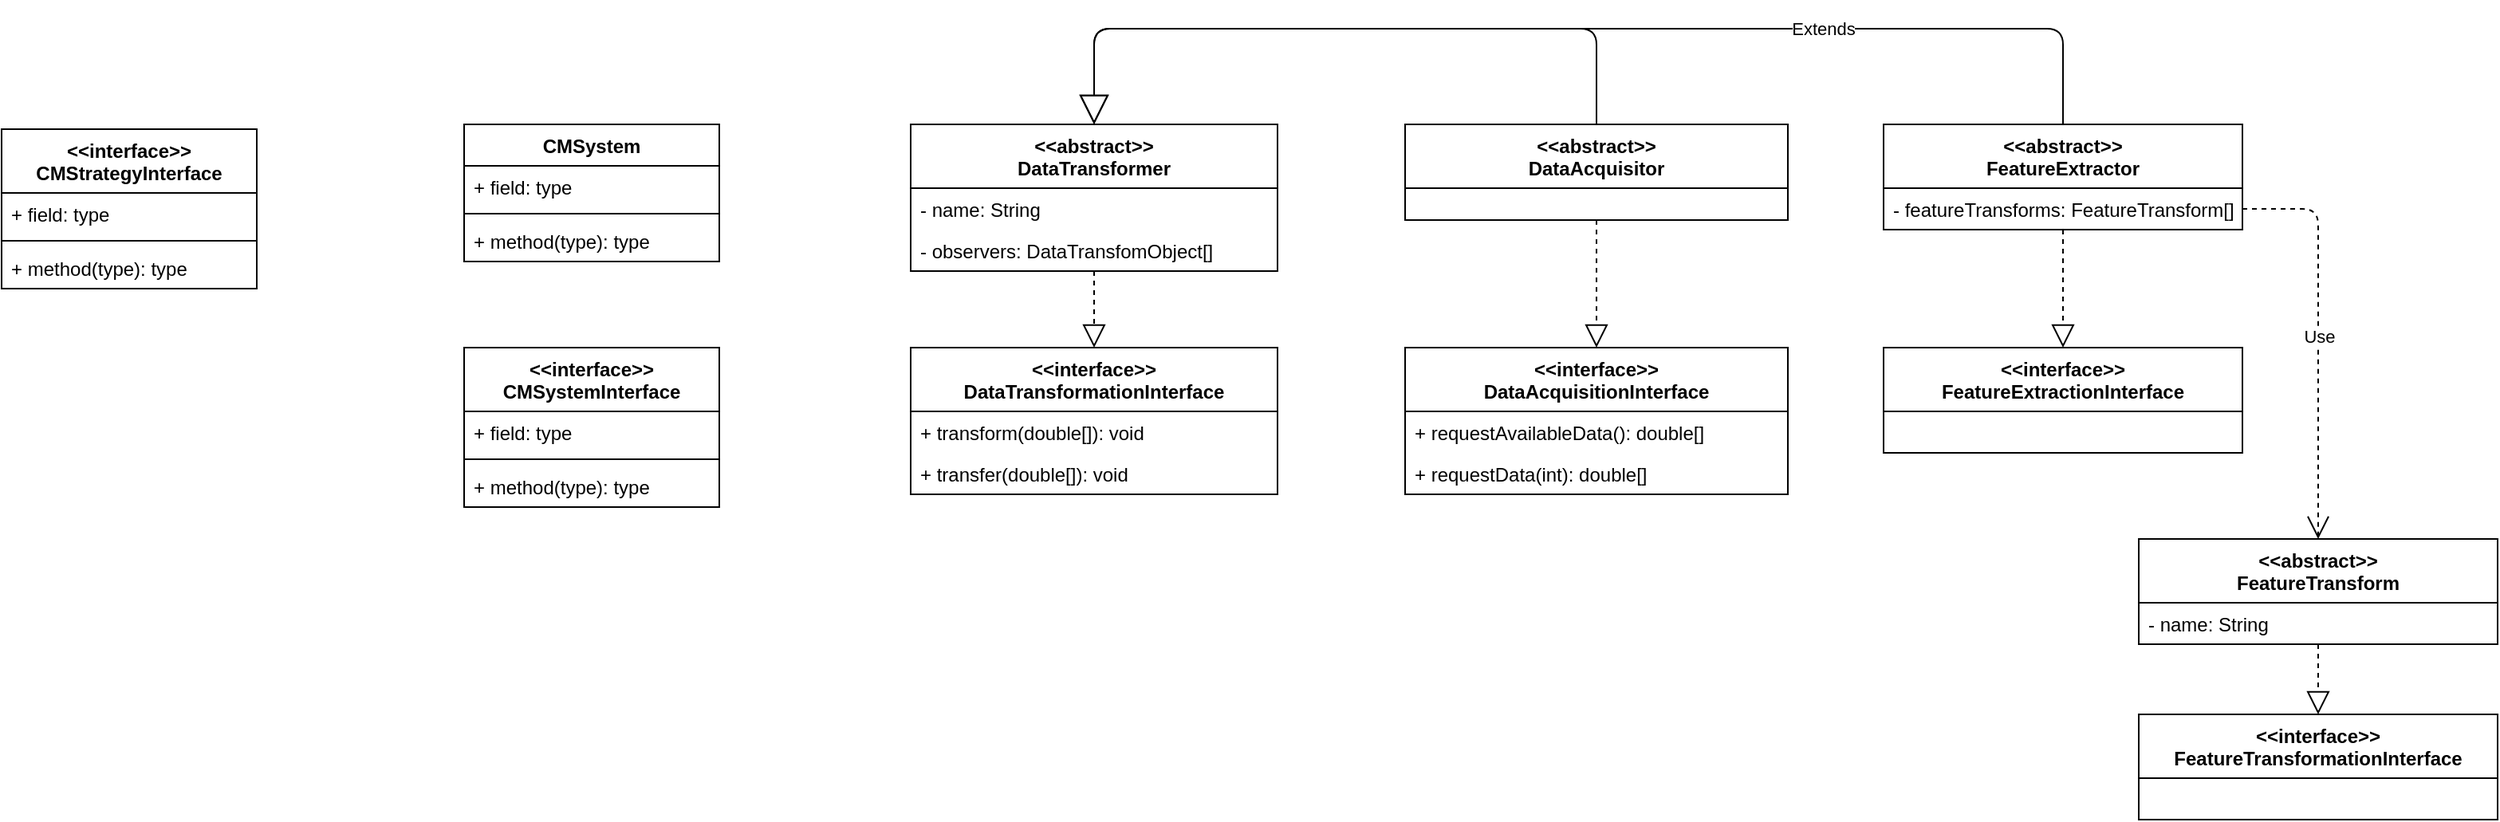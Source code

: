 <mxfile version="13.2.4" type="device" pages="2"><diagram id="Lfu4f5LkRAOWJ9PssMMm" name="Page-1"><mxGraphModel dx="1662" dy="832" grid="1" gridSize="10" guides="1" tooltips="1" connect="1" arrows="1" fold="1" page="1" pageScale="1" pageWidth="1169" pageHeight="1654" math="0" shadow="0"><root><mxCell id="0"/><mxCell id="1" parent="0"/><mxCell id="08nrekPemA0A7BpLR1cq-20" value="Extends" style="endArrow=block;endSize=16;endFill=0;html=1;exitX=0.5;exitY=0;exitDx=0;exitDy=0;edgeStyle=orthogonalEdgeStyle;entryX=0.5;entryY=0;entryDx=0;entryDy=0;" edge="1" parent="1" source="08nrekPemA0A7BpLR1cq-13" target="08nrekPemA0A7BpLR1cq-6"><mxGeometry x="-0.418" width="160" relative="1" as="geometry"><mxPoint x="1140" y="450" as="sourcePoint"/><mxPoint x="750" y="80" as="targetPoint"/><Array as="points"><mxPoint x="1333" y="50"/><mxPoint x="725" y="50"/></Array><mxPoint x="1" as="offset"/></mxGeometry></mxCell><mxCell id="08nrekPemA0A7BpLR1cq-6" value="&lt;&lt;abstract&gt;&gt;&#10;DataTransformer" style="swimlane;fontStyle=1;align=center;verticalAlign=top;childLayout=stackLayout;horizontal=1;startSize=40;horizontalStack=0;resizeParent=1;resizeParentMax=0;resizeLast=0;collapsible=1;marginBottom=0;" vertex="1" parent="1"><mxGeometry x="610" y="110" width="230" height="92" as="geometry"/></mxCell><mxCell id="08nrekPemA0A7BpLR1cq-24" value="- name: String" style="text;strokeColor=none;fillColor=none;align=left;verticalAlign=top;spacingLeft=4;spacingRight=4;overflow=hidden;rotatable=0;points=[[0,0.5],[1,0.5]];portConstraint=eastwest;" vertex="1" parent="08nrekPemA0A7BpLR1cq-6"><mxGeometry y="40" width="230" height="26" as="geometry"/></mxCell><mxCell id="08nrekPemA0A7BpLR1cq-23" value="- observers: DataTransfomObject[]" style="text;strokeColor=none;fillColor=none;align=left;verticalAlign=top;spacingLeft=4;spacingRight=4;overflow=hidden;rotatable=0;points=[[0,0.5],[1,0.5]];portConstraint=eastwest;" vertex="1" parent="08nrekPemA0A7BpLR1cq-6"><mxGeometry y="66" width="230" height="26" as="geometry"/></mxCell><mxCell id="dBo1FwBS5aJN_Spaipeg-18" value="&lt;&lt;interface&gt;&gt;&#10;DataTransformationInterface" style="swimlane;fontStyle=1;align=center;verticalAlign=top;childLayout=stackLayout;horizontal=1;startSize=40;horizontalStack=0;resizeParent=1;resizeParentMax=0;resizeLast=0;collapsible=1;marginBottom=0;" parent="1" vertex="1"><mxGeometry x="610" y="250" width="230" height="92" as="geometry"/></mxCell><mxCell id="dBo1FwBS5aJN_Spaipeg-19" value="+ transform(double[]): void" style="text;strokeColor=none;fillColor=none;align=left;verticalAlign=top;spacingLeft=4;spacingRight=4;overflow=hidden;rotatable=0;points=[[0,0.5],[1,0.5]];portConstraint=eastwest;" parent="dBo1FwBS5aJN_Spaipeg-18" vertex="1"><mxGeometry y="40" width="230" height="26" as="geometry"/></mxCell><mxCell id="08nrekPemA0A7BpLR1cq-5" value="+ transfer(double[]): void" style="text;strokeColor=none;fillColor=none;align=left;verticalAlign=top;spacingLeft=4;spacingRight=4;overflow=hidden;rotatable=0;points=[[0,0.5],[1,0.5]];portConstraint=eastwest;" vertex="1" parent="dBo1FwBS5aJN_Spaipeg-18"><mxGeometry y="66" width="230" height="26" as="geometry"/></mxCell><mxCell id="08nrekPemA0A7BpLR1cq-17" value="&lt;&lt;interface&gt;&gt;&#10;FeatureExtractionInterface" style="swimlane;fontStyle=1;align=center;verticalAlign=top;childLayout=stackLayout;horizontal=1;startSize=40;horizontalStack=0;resizeParent=1;resizeParentMax=0;resizeLast=0;collapsible=1;marginBottom=0;" vertex="1" parent="1"><mxGeometry x="1220" y="250" width="225" height="66" as="geometry"/></mxCell><mxCell id="08nrekPemA0A7BpLR1cq-1" value="&lt;&lt;abstract&gt;&gt;&#10;DataAcquisitor" style="swimlane;fontStyle=1;align=center;verticalAlign=top;childLayout=stackLayout;horizontal=1;startSize=40;horizontalStack=0;resizeParent=1;resizeParentMax=0;resizeLast=0;collapsible=1;marginBottom=0;" vertex="1" parent="1"><mxGeometry x="920" y="110" width="240" height="60" as="geometry"/></mxCell><mxCell id="dBo1FwBS5aJN_Spaipeg-14" value="&lt;&lt;interface&gt;&gt;&#10;DataAcquisitionInterface" style="swimlane;fontStyle=1;align=center;verticalAlign=top;childLayout=stackLayout;horizontal=1;startSize=40;horizontalStack=0;resizeParent=1;resizeParentMax=0;resizeLast=0;collapsible=1;marginBottom=0;" parent="1" vertex="1"><mxGeometry x="920" y="250" width="240" height="92" as="geometry"/></mxCell><mxCell id="08nrekPemA0A7BpLR1cq-10" value="+ requestAvailableData(): double[]" style="text;strokeColor=none;fillColor=none;align=left;verticalAlign=top;spacingLeft=4;spacingRight=4;overflow=hidden;rotatable=0;points=[[0,0.5],[1,0.5]];portConstraint=eastwest;" vertex="1" parent="dBo1FwBS5aJN_Spaipeg-14"><mxGeometry y="40" width="240" height="26" as="geometry"/></mxCell><mxCell id="08nrekPemA0A7BpLR1cq-11" value="+ requestData(int): double[]" style="text;strokeColor=none;fillColor=none;align=left;verticalAlign=top;spacingLeft=4;spacingRight=4;overflow=hidden;rotatable=0;points=[[0,0.5],[1,0.5]];portConstraint=eastwest;" vertex="1" parent="dBo1FwBS5aJN_Spaipeg-14"><mxGeometry y="66" width="240" height="26" as="geometry"/></mxCell><mxCell id="08nrekPemA0A7BpLR1cq-13" value="&lt;&lt;abstract&gt;&gt;&#10;FeatureExtractor" style="swimlane;fontStyle=1;align=center;verticalAlign=top;childLayout=stackLayout;horizontal=1;startSize=40;horizontalStack=0;resizeParent=1;resizeParentMax=0;resizeLast=0;collapsible=1;marginBottom=0;" vertex="1" parent="1"><mxGeometry x="1220" y="110" width="225" height="66" as="geometry"/></mxCell><mxCell id="08nrekPemA0A7BpLR1cq-26" value="- featureTransforms: FeatureTransform[]" style="text;strokeColor=none;fillColor=none;align=left;verticalAlign=top;spacingLeft=4;spacingRight=4;overflow=hidden;rotatable=0;points=[[0,0.5],[1,0.5]];portConstraint=eastwest;" vertex="1" parent="08nrekPemA0A7BpLR1cq-13"><mxGeometry y="40" width="225" height="26" as="geometry"/></mxCell><mxCell id="08nrekPemA0A7BpLR1cq-16" value="" style="endArrow=block;endSize=16;endFill=0;html=1;exitX=0.5;exitY=0;exitDx=0;exitDy=0;edgeStyle=orthogonalEdgeStyle;entryX=0.5;entryY=0;entryDx=0;entryDy=0;" edge="1" parent="1" source="08nrekPemA0A7BpLR1cq-1" target="08nrekPemA0A7BpLR1cq-6"><mxGeometry x="0.011" y="-50" width="160" relative="1" as="geometry"><mxPoint x="670" y="410" as="sourcePoint"/><mxPoint x="650" y="70" as="targetPoint"/><Array as="points"><mxPoint x="1040" y="50"/><mxPoint x="725" y="50"/></Array><mxPoint as="offset"/></mxGeometry></mxCell><mxCell id="08nrekPemA0A7BpLR1cq-21" value="" style="endArrow=block;dashed=1;endFill=0;endSize=12;html=1;entryX=0.5;entryY=0;entryDx=0;entryDy=0;exitX=0.5;exitY=1;exitDx=0;exitDy=0;" edge="1" parent="1" source="08nrekPemA0A7BpLR1cq-6" target="dBo1FwBS5aJN_Spaipeg-18"><mxGeometry width="160" relative="1" as="geometry"><mxPoint x="722.5" y="202" as="sourcePoint"/><mxPoint x="910" y="430" as="targetPoint"/></mxGeometry></mxCell><mxCell id="08nrekPemA0A7BpLR1cq-22" value="" style="endArrow=block;dashed=1;endFill=0;endSize=12;html=1;exitX=0.5;exitY=1;exitDx=0;exitDy=0;entryX=0.5;entryY=0;entryDx=0;entryDy=0;" edge="1" parent="1" source="08nrekPemA0A7BpLR1cq-1" target="dBo1FwBS5aJN_Spaipeg-14"><mxGeometry width="160" relative="1" as="geometry"><mxPoint x="960" y="420" as="sourcePoint"/><mxPoint x="1120" y="420" as="targetPoint"/></mxGeometry></mxCell><mxCell id="08nrekPemA0A7BpLR1cq-25" value="" style="endArrow=block;dashed=1;endFill=0;endSize=12;html=1;exitX=0.5;exitY=1;exitDx=0;exitDy=0;entryX=0.5;entryY=0;entryDx=0;entryDy=0;" edge="1" parent="1" source="08nrekPemA0A7BpLR1cq-13" target="08nrekPemA0A7BpLR1cq-17"><mxGeometry width="160" relative="1" as="geometry"><mxPoint x="1250" y="380" as="sourcePoint"/><mxPoint x="1410" y="380" as="targetPoint"/></mxGeometry></mxCell><mxCell id="08nrekPemA0A7BpLR1cq-27" value="&lt;&lt;abstract&gt;&gt;&#10;FeatureTransform" style="swimlane;fontStyle=1;align=center;verticalAlign=top;childLayout=stackLayout;horizontal=1;startSize=40;horizontalStack=0;resizeParent=1;resizeParentMax=0;resizeLast=0;collapsible=1;marginBottom=0;" vertex="1" parent="1"><mxGeometry x="1380" y="370" width="225" height="66" as="geometry"/></mxCell><mxCell id="08nrekPemA0A7BpLR1cq-32" value="- name: String" style="text;strokeColor=none;fillColor=none;align=left;verticalAlign=top;spacingLeft=4;spacingRight=4;overflow=hidden;rotatable=0;points=[[0,0.5],[1,0.5]];portConstraint=eastwest;" vertex="1" parent="08nrekPemA0A7BpLR1cq-27"><mxGeometry y="40" width="225" height="26" as="geometry"/></mxCell><mxCell id="08nrekPemA0A7BpLR1cq-30" value="&lt;&lt;interface&gt;&gt;&#10;FeatureTransformationInterface" style="swimlane;fontStyle=1;align=center;verticalAlign=top;childLayout=stackLayout;horizontal=1;startSize=40;horizontalStack=0;resizeParent=1;resizeParentMax=0;resizeLast=0;collapsible=1;marginBottom=0;" vertex="1" parent="1"><mxGeometry x="1380" y="480" width="225" height="66" as="geometry"/></mxCell><mxCell id="08nrekPemA0A7BpLR1cq-31" value="" style="endArrow=block;dashed=1;endFill=0;endSize=12;html=1;exitX=0.5;exitY=1;exitDx=0;exitDy=0;entryX=0.5;entryY=0;entryDx=0;entryDy=0;" edge="1" parent="1" source="08nrekPemA0A7BpLR1cq-27" target="08nrekPemA0A7BpLR1cq-30"><mxGeometry width="160" relative="1" as="geometry"><mxPoint x="1450" y="450" as="sourcePoint"/><mxPoint x="1230" y="480" as="targetPoint"/></mxGeometry></mxCell><mxCell id="08nrekPemA0A7BpLR1cq-33" value="Use" style="endArrow=open;endSize=12;dashed=1;html=1;exitX=1;exitY=0.5;exitDx=0;exitDy=0;entryX=0.5;entryY=0;entryDx=0;entryDy=0;edgeStyle=orthogonalEdgeStyle;" edge="1" parent="1" source="08nrekPemA0A7BpLR1cq-26" target="08nrekPemA0A7BpLR1cq-27"><mxGeometry width="160" relative="1" as="geometry"><mxPoint x="1520" y="300" as="sourcePoint"/><mxPoint x="1680" y="300" as="targetPoint"/></mxGeometry></mxCell><mxCell id="dBo1FwBS5aJN_Spaipeg-10" value="&lt;&lt;interface&gt;&gt;&#10;CMStrategyInterface" style="swimlane;fontStyle=1;align=center;verticalAlign=top;childLayout=stackLayout;horizontal=1;startSize=40;horizontalStack=0;resizeParent=1;resizeParentMax=0;resizeLast=0;collapsible=1;marginBottom=0;" parent="1" vertex="1"><mxGeometry x="40" y="113" width="160" height="100" as="geometry"/></mxCell><mxCell id="dBo1FwBS5aJN_Spaipeg-11" value="+ field: type" style="text;strokeColor=none;fillColor=none;align=left;verticalAlign=top;spacingLeft=4;spacingRight=4;overflow=hidden;rotatable=0;points=[[0,0.5],[1,0.5]];portConstraint=eastwest;" parent="dBo1FwBS5aJN_Spaipeg-10" vertex="1"><mxGeometry y="40" width="160" height="26" as="geometry"/></mxCell><mxCell id="dBo1FwBS5aJN_Spaipeg-12" value="" style="line;strokeWidth=1;fillColor=none;align=left;verticalAlign=middle;spacingTop=-1;spacingLeft=3;spacingRight=3;rotatable=0;labelPosition=right;points=[];portConstraint=eastwest;" parent="dBo1FwBS5aJN_Spaipeg-10" vertex="1"><mxGeometry y="66" width="160" height="8" as="geometry"/></mxCell><mxCell id="dBo1FwBS5aJN_Spaipeg-13" value="+ method(type): type" style="text;strokeColor=none;fillColor=none;align=left;verticalAlign=top;spacingLeft=4;spacingRight=4;overflow=hidden;rotatable=0;points=[[0,0.5],[1,0.5]];portConstraint=eastwest;" parent="dBo1FwBS5aJN_Spaipeg-10" vertex="1"><mxGeometry y="74" width="160" height="26" as="geometry"/></mxCell><mxCell id="dBo1FwBS5aJN_Spaipeg-1" value="CMSystem" style="swimlane;fontStyle=1;align=center;verticalAlign=top;childLayout=stackLayout;horizontal=1;startSize=26;horizontalStack=0;resizeParent=1;resizeParentMax=0;resizeLast=0;collapsible=1;marginBottom=0;" parent="1" vertex="1"><mxGeometry x="330" y="110" width="160" height="86" as="geometry"/></mxCell><mxCell id="dBo1FwBS5aJN_Spaipeg-2" value="+ field: type" style="text;strokeColor=none;fillColor=none;align=left;verticalAlign=top;spacingLeft=4;spacingRight=4;overflow=hidden;rotatable=0;points=[[0,0.5],[1,0.5]];portConstraint=eastwest;" parent="dBo1FwBS5aJN_Spaipeg-1" vertex="1"><mxGeometry y="26" width="160" height="26" as="geometry"/></mxCell><mxCell id="dBo1FwBS5aJN_Spaipeg-3" value="" style="line;strokeWidth=1;fillColor=none;align=left;verticalAlign=middle;spacingTop=-1;spacingLeft=3;spacingRight=3;rotatable=0;labelPosition=right;points=[];portConstraint=eastwest;" parent="dBo1FwBS5aJN_Spaipeg-1" vertex="1"><mxGeometry y="52" width="160" height="8" as="geometry"/></mxCell><mxCell id="dBo1FwBS5aJN_Spaipeg-4" value="+ method(type): type" style="text;strokeColor=none;fillColor=none;align=left;verticalAlign=top;spacingLeft=4;spacingRight=4;overflow=hidden;rotatable=0;points=[[0,0.5],[1,0.5]];portConstraint=eastwest;" parent="dBo1FwBS5aJN_Spaipeg-1" vertex="1"><mxGeometry y="60" width="160" height="26" as="geometry"/></mxCell><mxCell id="dBo1FwBS5aJN_Spaipeg-5" value="&lt;&lt;interface&gt;&gt;&#10;CMSystemInterface" style="swimlane;fontStyle=1;align=center;verticalAlign=top;childLayout=stackLayout;horizontal=1;startSize=40;horizontalStack=0;resizeParent=1;resizeParentMax=0;resizeLast=0;collapsible=1;marginBottom=0;" parent="1" vertex="1"><mxGeometry x="330" y="250" width="160" height="100" as="geometry"/></mxCell><mxCell id="dBo1FwBS5aJN_Spaipeg-6" value="+ field: type" style="text;strokeColor=none;fillColor=none;align=left;verticalAlign=top;spacingLeft=4;spacingRight=4;overflow=hidden;rotatable=0;points=[[0,0.5],[1,0.5]];portConstraint=eastwest;" parent="dBo1FwBS5aJN_Spaipeg-5" vertex="1"><mxGeometry y="40" width="160" height="26" as="geometry"/></mxCell><mxCell id="dBo1FwBS5aJN_Spaipeg-7" value="" style="line;strokeWidth=1;fillColor=none;align=left;verticalAlign=middle;spacingTop=-1;spacingLeft=3;spacingRight=3;rotatable=0;labelPosition=right;points=[];portConstraint=eastwest;" parent="dBo1FwBS5aJN_Spaipeg-5" vertex="1"><mxGeometry y="66" width="160" height="8" as="geometry"/></mxCell><mxCell id="dBo1FwBS5aJN_Spaipeg-8" value="+ method(type): type" style="text;strokeColor=none;fillColor=none;align=left;verticalAlign=top;spacingLeft=4;spacingRight=4;overflow=hidden;rotatable=0;points=[[0,0.5],[1,0.5]];portConstraint=eastwest;" parent="dBo1FwBS5aJN_Spaipeg-5" vertex="1"><mxGeometry y="74" width="160" height="26" as="geometry"/></mxCell></root></mxGraphModel></diagram><diagram id="j8yWN8KceJpbtouFfyrc" name="Page-2"><mxGraphModel dx="1662" dy="832" grid="1" gridSize="10" guides="1" tooltips="1" connect="1" arrows="1" fold="1" page="1" pageScale="1" pageWidth="1169" pageHeight="1654" math="0" shadow="0"><root><mxCell id="4RKlzPgPYbPOASJSidQU-0"/><mxCell id="4RKlzPgPYbPOASJSidQU-1" parent="4RKlzPgPYbPOASJSidQU-0"/><mxCell id="4RKlzPgPYbPOASJSidQU-2" value="Classname" style="swimlane;fontStyle=1;align=center;verticalAlign=top;childLayout=stackLayout;horizontal=1;startSize=26;horizontalStack=0;resizeParent=1;resizeParentMax=0;resizeLast=0;collapsible=1;marginBottom=0;" vertex="1" parent="4RKlzPgPYbPOASJSidQU-1"><mxGeometry x="410" y="190" width="160" height="86" as="geometry"/></mxCell><mxCell id="4RKlzPgPYbPOASJSidQU-3" value="+ field: type" style="text;strokeColor=none;fillColor=none;align=left;verticalAlign=top;spacingLeft=4;spacingRight=4;overflow=hidden;rotatable=0;points=[[0,0.5],[1,0.5]];portConstraint=eastwest;" vertex="1" parent="4RKlzPgPYbPOASJSidQU-2"><mxGeometry y="26" width="160" height="26" as="geometry"/></mxCell><mxCell id="4RKlzPgPYbPOASJSidQU-4" value="" style="line;strokeWidth=1;fillColor=none;align=left;verticalAlign=middle;spacingTop=-1;spacingLeft=3;spacingRight=3;rotatable=0;labelPosition=right;points=[];portConstraint=eastwest;" vertex="1" parent="4RKlzPgPYbPOASJSidQU-2"><mxGeometry y="52" width="160" height="8" as="geometry"/></mxCell><mxCell id="4RKlzPgPYbPOASJSidQU-5" value="+ method(type): type" style="text;strokeColor=none;fillColor=none;align=left;verticalAlign=top;spacingLeft=4;spacingRight=4;overflow=hidden;rotatable=0;points=[[0,0.5],[1,0.5]];portConstraint=eastwest;" vertex="1" parent="4RKlzPgPYbPOASJSidQU-2"><mxGeometry y="60" width="160" height="26" as="geometry"/></mxCell></root></mxGraphModel></diagram></mxfile>